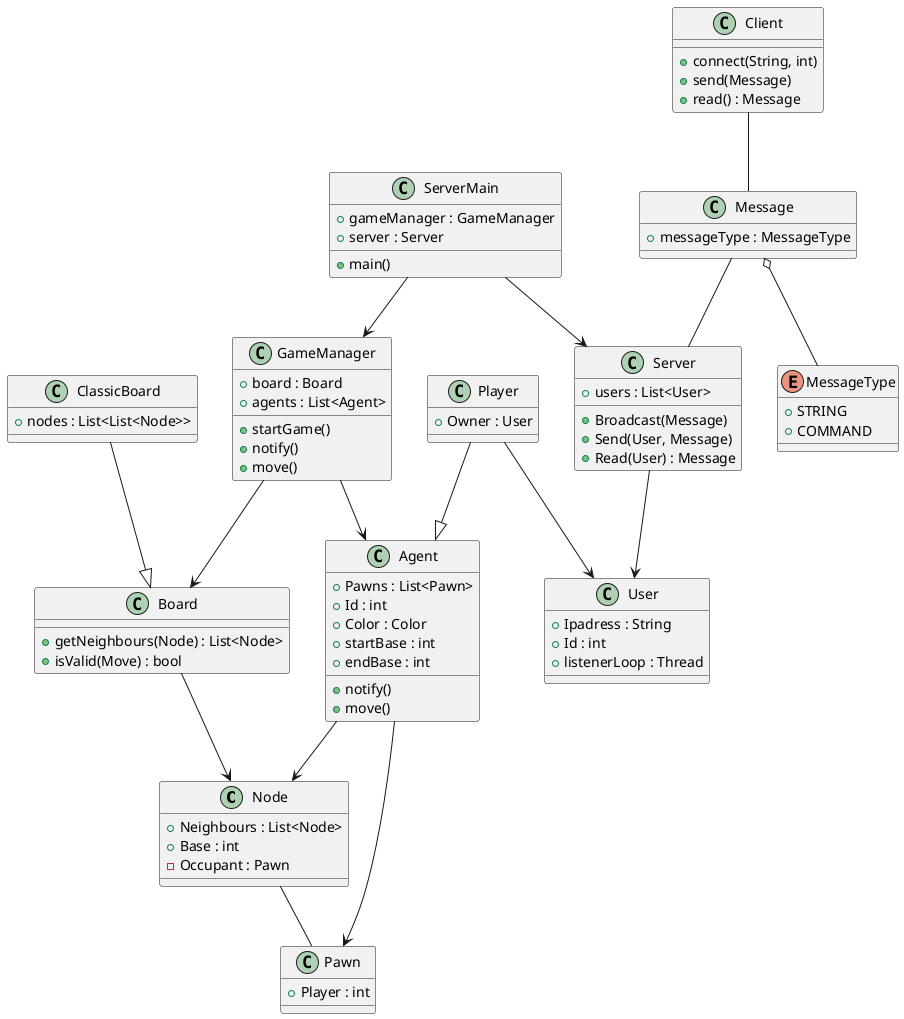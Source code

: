 @startuml

class Node {
    + Neighbours : List<Node>
    + Base : int
    - Occupant : Pawn
}

class Pawn {
    + Player : int
}

class Agent {
    + Pawns : List<Pawn>
    + Id : int
    + Color : Color
    + startBase : int
    + endBase : int
    + notify()
    + move()
}

class Player {
    + Owner : User
}

class User {
    + Ipadress : String
    + Id : int
    + listenerLoop : Thread
}

class Server {
    + users : List<User>
    + Broadcast(Message)
    + Send(User, Message)
    + Read(User) : Message
}

class GameManager {
    + board : Board
    + agents : List<Agent>
    + startGame()
    + notify()
    + move()
}

class ServerMain {
    + main()
    + gameManager : GameManager
    + server : Server
}

class Client {
    + connect(String, int)
    + send(Message)
    + read() : Message
}

class Message {
    + messageType : MessageType
}

enum MessageType {
    + STRING
    + COMMAND
}

class Board {
    + getNeighbours(Node) : List<Node>
    + isValid(Move) : bool
}

class ClassicBoard {
    + nodes : List<List<Node>>
}

ClassicBoard --|> Board
Player --|> Agent
Node -- Pawn
Player --> User
Agent --> Pawn
Agent --> Node
Server --> User
GameManager --> Board
GameManager --> Agent
Board --> Node
Message o-- MessageType
ServerMain --> GameManager
ServerMain --> Server
Client -- Message
Message -- Server
@enduml
